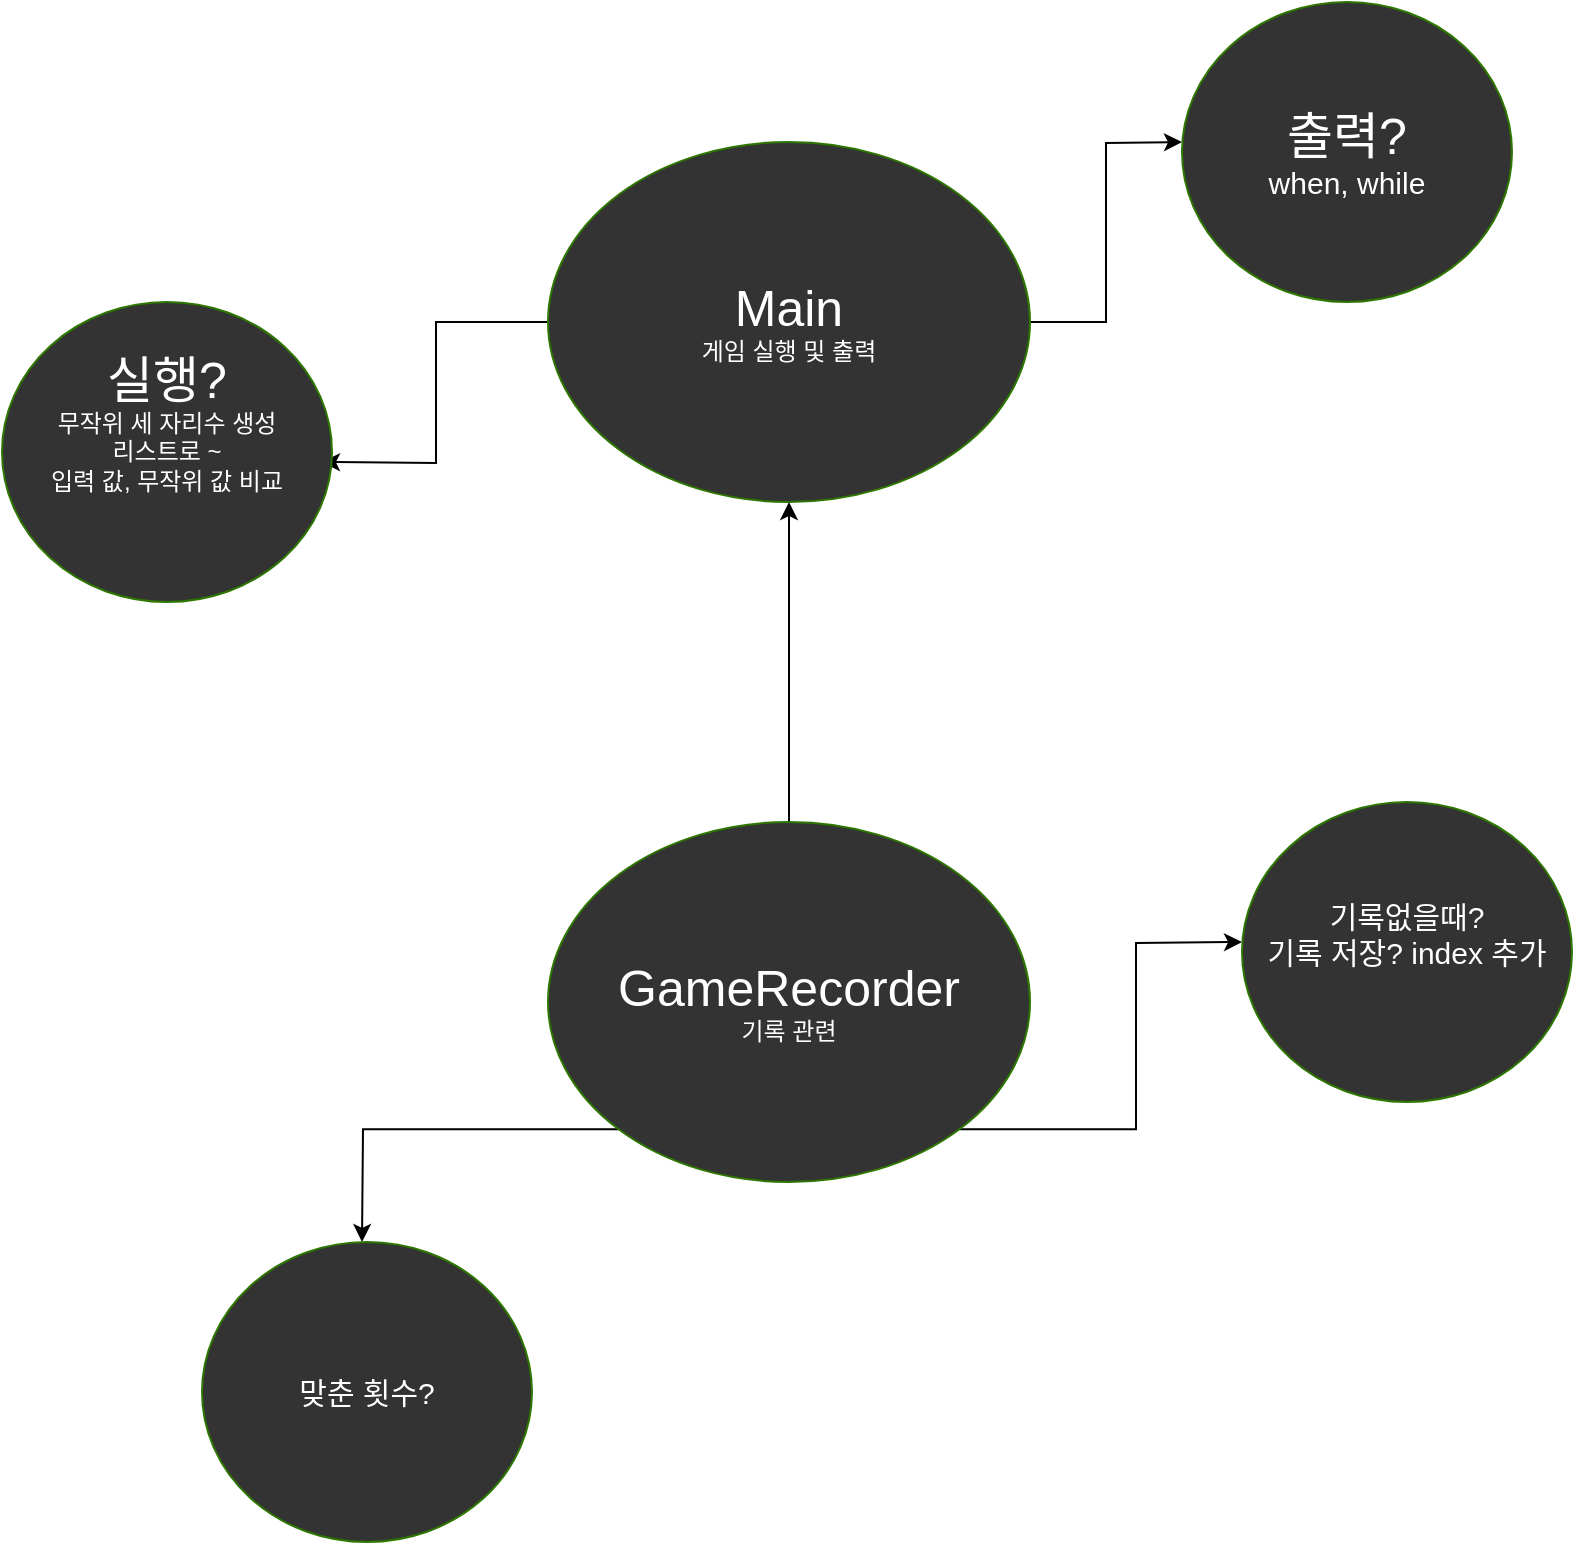 <mxfile version="24.3.1" type="github">
  <diagram id="C5RBs43oDa-KdzZeNtuy" name="Page-1">
    <mxGraphModel dx="1434" dy="784" grid="1" gridSize="10" guides="1" tooltips="1" connect="1" arrows="1" fold="1" page="1" pageScale="1" pageWidth="827" pageHeight="1169" math="0" shadow="0">
      <root>
        <mxCell id="WIyWlLk6GJQsqaUBKTNV-0" />
        <mxCell id="WIyWlLk6GJQsqaUBKTNV-1" parent="WIyWlLk6GJQsqaUBKTNV-0" />
        <mxCell id="CF8aHtqbppnlaMb5g4K6-6" style="edgeStyle=orthogonalEdgeStyle;rounded=0;orthogonalLoop=1;jettySize=auto;html=1;exitX=0.5;exitY=0;exitDx=0;exitDy=0;entryX=0.5;entryY=1;entryDx=0;entryDy=0;" edge="1" parent="WIyWlLk6GJQsqaUBKTNV-1" source="CF8aHtqbppnlaMb5g4K6-1" target="CF8aHtqbppnlaMb5g4K6-2">
          <mxGeometry relative="1" as="geometry" />
        </mxCell>
        <mxCell id="CF8aHtqbppnlaMb5g4K6-10" style="edgeStyle=orthogonalEdgeStyle;rounded=0;orthogonalLoop=1;jettySize=auto;html=1;exitX=0;exitY=1;exitDx=0;exitDy=0;" edge="1" parent="WIyWlLk6GJQsqaUBKTNV-1" source="CF8aHtqbppnlaMb5g4K6-1">
          <mxGeometry relative="1" as="geometry">
            <mxPoint x="200" y="690" as="targetPoint" />
          </mxGeometry>
        </mxCell>
        <mxCell id="CF8aHtqbppnlaMb5g4K6-11" style="edgeStyle=orthogonalEdgeStyle;rounded=0;orthogonalLoop=1;jettySize=auto;html=1;exitX=1;exitY=1;exitDx=0;exitDy=0;" edge="1" parent="WIyWlLk6GJQsqaUBKTNV-1" source="CF8aHtqbppnlaMb5g4K6-1">
          <mxGeometry relative="1" as="geometry">
            <mxPoint x="640" y="540" as="targetPoint" />
          </mxGeometry>
        </mxCell>
        <mxCell id="CF8aHtqbppnlaMb5g4K6-1" value="&lt;span style=&quot;font-size: 25px;&quot;&gt;GameRecorder&lt;/span&gt;&lt;br&gt;&lt;div&gt;기록 관련&lt;/div&gt;" style="ellipse;whiteSpace=wrap;html=1;fillColor=#333333;strokeColor=#2D7600;fontColor=#ffffff;" vertex="1" parent="WIyWlLk6GJQsqaUBKTNV-1">
          <mxGeometry x="293" y="480" width="241" height="180" as="geometry" />
        </mxCell>
        <mxCell id="CF8aHtqbppnlaMb5g4K6-8" style="edgeStyle=orthogonalEdgeStyle;rounded=0;orthogonalLoop=1;jettySize=auto;html=1;exitX=0;exitY=0.5;exitDx=0;exitDy=0;" edge="1" parent="WIyWlLk6GJQsqaUBKTNV-1" source="CF8aHtqbppnlaMb5g4K6-2">
          <mxGeometry relative="1" as="geometry">
            <mxPoint x="180" y="300" as="targetPoint" />
          </mxGeometry>
        </mxCell>
        <mxCell id="CF8aHtqbppnlaMb5g4K6-9" style="edgeStyle=orthogonalEdgeStyle;rounded=0;orthogonalLoop=1;jettySize=auto;html=1;exitX=1;exitY=0.5;exitDx=0;exitDy=0;" edge="1" parent="WIyWlLk6GJQsqaUBKTNV-1" source="CF8aHtqbppnlaMb5g4K6-2">
          <mxGeometry relative="1" as="geometry">
            <mxPoint x="610" y="140" as="targetPoint" />
          </mxGeometry>
        </mxCell>
        <mxCell id="CF8aHtqbppnlaMb5g4K6-2" value="&lt;font style=&quot;font-size: 25px;&quot;&gt;Main&lt;/font&gt;&lt;div&gt;게임 실행 및 출력&lt;/div&gt;" style="ellipse;whiteSpace=wrap;html=1;fillColor=#333333;strokeColor=#2D7600;fontColor=#ffffff;" vertex="1" parent="WIyWlLk6GJQsqaUBKTNV-1">
          <mxGeometry x="293" y="140" width="241" height="180" as="geometry" />
        </mxCell>
        <mxCell id="CF8aHtqbppnlaMb5g4K6-13" value="&lt;div&gt;&lt;span style=&quot;font-size: 25px;&quot;&gt;실행?&lt;/span&gt;&lt;/div&gt;&lt;div&gt;무작위 세 자리수 생성&lt;/div&gt;&lt;div&gt;리스트로 ~&lt;/div&gt;&lt;div&gt;입력 값, 무작위 값 비교&lt;/div&gt;&lt;div&gt;&lt;span style=&quot;background-color: initial; font-size: 25px;&quot;&gt;&amp;nbsp;&lt;/span&gt;&lt;br&gt;&lt;/div&gt;" style="ellipse;whiteSpace=wrap;html=1;fillColor=#333333;strokeColor=#2D7600;fontColor=#ffffff;" vertex="1" parent="WIyWlLk6GJQsqaUBKTNV-1">
          <mxGeometry x="20" y="220" width="165" height="150" as="geometry" />
        </mxCell>
        <mxCell id="CF8aHtqbppnlaMb5g4K6-17" value="&lt;div&gt;&lt;span style=&quot;font-size: 25px;&quot;&gt;출력?&lt;/span&gt;&lt;/div&gt;&lt;font style=&quot;font-size: 15px;&quot;&gt;when, while&lt;/font&gt;" style="ellipse;whiteSpace=wrap;html=1;fillColor=#333333;strokeColor=#2D7600;fontColor=#ffffff;" vertex="1" parent="WIyWlLk6GJQsqaUBKTNV-1">
          <mxGeometry x="610" y="70" width="165" height="150" as="geometry" />
        </mxCell>
        <mxCell id="CF8aHtqbppnlaMb5g4K6-18" value="&lt;font style=&quot;font-size: 15px;&quot;&gt;기록없을때?&lt;/font&gt;&lt;div&gt;&lt;span style=&quot;font-size: 15px;&quot;&gt;기록 저장? index 추가&lt;br&gt;&lt;/span&gt;&lt;div style=&quot;font-size: 15px;&quot;&gt;&lt;br&gt;&lt;/div&gt;&lt;/div&gt;" style="ellipse;whiteSpace=wrap;html=1;fillColor=#333333;strokeColor=#2D7600;fontColor=#ffffff;" vertex="1" parent="WIyWlLk6GJQsqaUBKTNV-1">
          <mxGeometry x="640" y="470" width="165" height="150" as="geometry" />
        </mxCell>
        <mxCell id="CF8aHtqbppnlaMb5g4K6-19" value="&lt;font style=&quot;font-size: 15px;&quot;&gt;맞춘 횟수?&lt;/font&gt;" style="ellipse;whiteSpace=wrap;html=1;fillColor=#333333;strokeColor=#2D7600;fontColor=#ffffff;" vertex="1" parent="WIyWlLk6GJQsqaUBKTNV-1">
          <mxGeometry x="120" y="690" width="165" height="150" as="geometry" />
        </mxCell>
      </root>
    </mxGraphModel>
  </diagram>
</mxfile>
